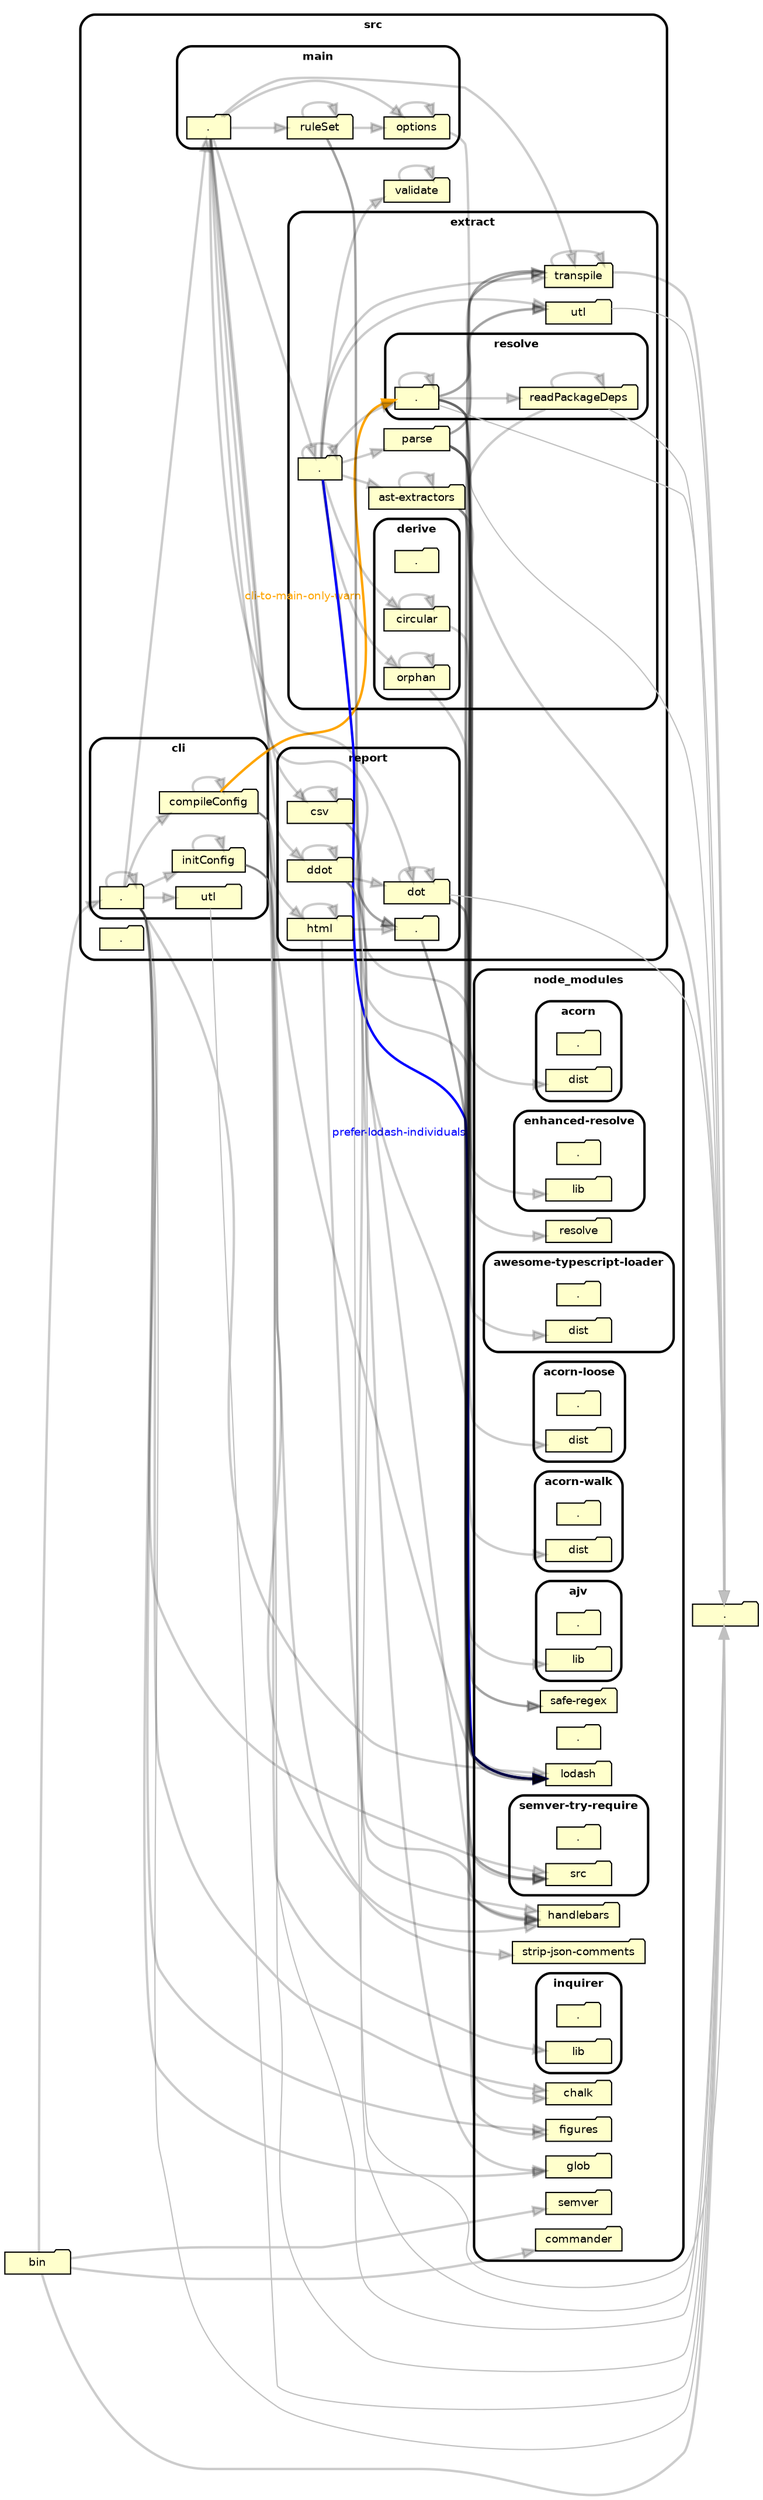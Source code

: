 strict digraph "dependency-cruiser output"{
    ordering=out
    rankdir=LR
    splines=true
    overlap=true
    nodesep=0.16
    ranksep=0.18
    fontname="Helvetica-bold"
    fontsize=9
    style="rounded,bold,filled"
    fillcolor="#ffffff"
    compound=true
    node [shape=folder style="rounded, filled" fillcolor="#ffffcc" height=0.2 fontname=Helvetica fontsize=9]
    edge [color="#00000033" penwidth=2.0 arrowhead=normal fontname=Helvetica fontsize=9]

    "." [label="." ]
    "bin" [label="bin" ]
    subgraph "cluster_node_modules" {label="node_modules" "node_modules" [label="." width="0.5"] subgraph "cluster_node_modules/acorn-loose" {label="acorn-loose" "node_modules/acorn-loose" [label="." width="0.5"] "node_modules/acorn-loose/dist" [label="dist" shape="folder" ] } }
    subgraph "cluster_node_modules" {label="node_modules" "node_modules" [label="." width="0.5"] subgraph "cluster_node_modules/acorn-walk" {label="acorn-walk" "node_modules/acorn-walk" [label="." width="0.5"] "node_modules/acorn-walk/dist" [label="dist" shape="folder" ] } }
    subgraph "cluster_node_modules" {label="node_modules" "node_modules" [label="." width="0.5"] subgraph "cluster_node_modules/acorn" {label="acorn" "node_modules/acorn" [label="." width="0.5"] "node_modules/acorn/dist" [label="dist" shape="folder" ] } }
    subgraph "cluster_node_modules" {label="node_modules" "node_modules" [label="." width="0.5"] subgraph "cluster_node_modules/ajv" {label="ajv" "node_modules/ajv" [label="." width="0.5"] "node_modules/ajv/lib" [label="lib" shape="folder" ] } }
    subgraph "cluster_node_modules" {label="node_modules" "node_modules" [label="." width="0.5"] subgraph "cluster_node_modules/awesome-typescript-loader" {label="awesome-typescript-loader" "node_modules/awesome-typescript-loader" [label="." width="0.5"] "node_modules/awesome-typescript-loader/dist" [label="dist" shape="folder" ] } }
    subgraph "cluster_node_modules" {label="node_modules" "node_modules" [label="." width="0.5"] "node_modules/chalk" [label="chalk" shape="folder" ] }
    subgraph "cluster_node_modules" {label="node_modules" "node_modules" [label="." width="0.5"] "node_modules/commander" [label="commander" shape="folder" ] }
    subgraph "cluster_node_modules" {label="node_modules" "node_modules" [label="." width="0.5"] subgraph "cluster_node_modules/enhanced-resolve" {label="enhanced-resolve" "node_modules/enhanced-resolve" [label="." width="0.5"] "node_modules/enhanced-resolve/lib" [label="lib" shape="folder" ] } }
    subgraph "cluster_node_modules" {label="node_modules" "node_modules" [label="." width="0.5"] "node_modules/figures" [label="figures" shape="folder" ] }
    subgraph "cluster_node_modules" {label="node_modules" "node_modules" [label="." width="0.5"] "node_modules/glob" [label="glob" shape="folder" ] }
    subgraph "cluster_node_modules" {label="node_modules" "node_modules" [label="." width="0.5"] "node_modules/handlebars" [label="handlebars" shape="folder" ] }
    subgraph "cluster_node_modules" {label="node_modules" "node_modules" [label="." width="0.5"] subgraph "cluster_node_modules/inquirer" {label="inquirer" "node_modules/inquirer" [label="." width="0.5"] "node_modules/inquirer/lib" [label="lib" shape="folder" ] } }
    subgraph "cluster_node_modules" {label="node_modules" "node_modules" [label="." width="0.5"] "node_modules/lodash" [label="lodash" shape="folder" ] }
    subgraph "cluster_node_modules" {label="node_modules" "node_modules" [label="." width="0.5"] "node_modules/resolve" [label="resolve" shape="folder" ] }
    subgraph "cluster_node_modules" {label="node_modules" "node_modules" [label="." width="0.5"] "node_modules/safe-regex" [label="safe-regex" shape="folder" ] }
    subgraph "cluster_node_modules" {label="node_modules" "node_modules" [label="." width="0.5"] "node_modules/semver" [label="semver" shape="folder" ] }
    subgraph "cluster_node_modules" {label="node_modules" "node_modules" [label="." width="0.5"] subgraph "cluster_node_modules/semver-try-require" {label="semver-try-require" "node_modules/semver-try-require" [label="." width="0.5"] "node_modules/semver-try-require/src" [label="src" shape="folder" ] } }
    subgraph "cluster_node_modules" {label="node_modules" "node_modules" [label="." width="0.5"] "node_modules/strip-json-comments" [label="strip-json-comments" shape="folder" ] }
    subgraph "cluster_src" {label="src" "src" [label="." width="0.5"] "src/cli" [label="cli" ] }
    subgraph "cluster_src" {label="src" "src" [label="." width="0.5"] subgraph "cluster_src/cli" {label="cli" "src/cli" [label="." width="0.5"] "src/cli/compileConfig" [label="compileConfig" ] } }
    subgraph "cluster_src" {label="src" "src" [label="." width="0.5"] subgraph "cluster_src/cli" {label="cli" "src/cli" [label="." width="0.5"] "src/cli/initConfig" [label="initConfig" ] } }
    subgraph "cluster_src" {label="src" "src" [label="." width="0.5"] subgraph "cluster_src/cli" {label="cli" "src/cli" [label="." width="0.5"] "src/cli/utl" [label="utl" ] } }
    subgraph "cluster_src" {label="src" "src" [label="." width="0.5"] "src/extract" [label="extract" ] }
    subgraph "cluster_src" {label="src" "src" [label="." width="0.5"] subgraph "cluster_src/extract" {label="extract" "src/extract" [label="." width="0.5"] "src/extract/ast-extractors" [label="ast-extractors" ] } }
    subgraph "cluster_src" {label="src" "src" [label="." width="0.5"] subgraph "cluster_src/extract" {label="extract" "src/extract" [label="." width="0.5"] subgraph "cluster_src/extract/derive" {label="derive" "src/extract/derive" [label="." width="0.5"] "src/extract/derive/circular" [label="circular" ] } } }
    subgraph "cluster_src" {label="src" "src" [label="." width="0.5"] subgraph "cluster_src/extract" {label="extract" "src/extract" [label="." width="0.5"] subgraph "cluster_src/extract/derive" {label="derive" "src/extract/derive" [label="." width="0.5"] "src/extract/derive/orphan" [label="orphan" ] } } }
    subgraph "cluster_src" {label="src" "src" [label="." width="0.5"] subgraph "cluster_src/extract" {label="extract" "src/extract" [label="." width="0.5"] "src/extract/parse" [label="parse" ] } }
    subgraph "cluster_src" {label="src" "src" [label="." width="0.5"] subgraph "cluster_src/extract" {label="extract" "src/extract" [label="." width="0.5"] "src/extract/resolve" [label="resolve" ] } }
    subgraph "cluster_src" {label="src" "src" [label="." width="0.5"] subgraph "cluster_src/extract" {label="extract" "src/extract" [label="." width="0.5"] subgraph "cluster_src/extract/resolve" {label="resolve" "src/extract/resolve" [label="." width="0.5"] "src/extract/resolve/readPackageDeps" [label="readPackageDeps" ] } } }
    subgraph "cluster_src" {label="src" "src" [label="." width="0.5"] subgraph "cluster_src/extract" {label="extract" "src/extract" [label="." width="0.5"] "src/extract/transpile" [label="transpile" ] } }
    subgraph "cluster_src" {label="src" "src" [label="." width="0.5"] subgraph "cluster_src/extract" {label="extract" "src/extract" [label="." width="0.5"] "src/extract/utl" [label="utl" ] } }
    subgraph "cluster_src" {label="src" "src" [label="." width="0.5"] "src/main" [label="main" ] }
    subgraph "cluster_src" {label="src" "src" [label="." width="0.5"] subgraph "cluster_src/main" {label="main" "src/main" [label="." width="0.5"] "src/main/options" [label="options" ] } }
    subgraph "cluster_src" {label="src" "src" [label="." width="0.5"] subgraph "cluster_src/main" {label="main" "src/main" [label="." width="0.5"] "src/main/ruleSet" [label="ruleSet" ] } }
    subgraph "cluster_src" {label="src" "src" [label="." width="0.5"] "src/report" [label="report" ] }
    subgraph "cluster_src" {label="src" "src" [label="." width="0.5"] subgraph "cluster_src/report" {label="report" "src/report" [label="." width="0.5"] "src/report/csv" [label="csv" ] } }
    subgraph "cluster_src" {label="src" "src" [label="." width="0.5"] subgraph "cluster_src/report" {label="report" "src/report" [label="." width="0.5"] "src/report/ddot" [label="ddot" ] } }
    subgraph "cluster_src" {label="src" "src" [label="." width="0.5"] subgraph "cluster_src/report" {label="report" "src/report" [label="." width="0.5"] "src/report/dot" [label="dot" ] } }
    subgraph "cluster_src" {label="src" "src" [label="." width="0.5"] subgraph "cluster_src/report" {label="report" "src/report" [label="." width="0.5"] "src/report/html" [label="html" ] } }
    subgraph "cluster_src" {label="src" "src" [label="." width="0.5"] "src/validate" [label="validate" ] }

    "bin" -> "."
    "bin" -> "src/cli"
    "bin" -> "node_modules/commander"
    "bin" -> "node_modules/semver"
    "src/cli" -> "src/main"
    "src/cli" -> "src/cli"
    "src/cli" -> "src/cli/initConfig"
    "src/cli" -> "src/cli/utl"
    "src/cli" -> "node_modules/glob"
    "src/cli" -> "node_modules/lodash"
    "src/cli" -> "node_modules/chalk"
    "src/cli" -> "node_modules/figures"
    "src/cli" -> "src/cli/compileConfig"
    "src/cli" -> "." [color="grey" penwidth=1.0]
    "src/cli" -> "node_modules/semver-try-require/src"
    "src/cli/compileConfig" -> "src/extract/resolve" [color="orange" penwidth="2.0" tooltip="cli-to-main-only-warn" fontcolor="orange" xlabel="cli-to-main-only-warn"]
    "src/cli/compileConfig" -> "src/cli/compileConfig"
    "src/cli/compileConfig" -> "." [color="grey" penwidth=1.0]
    "src/cli/compileConfig" -> "node_modules/lodash"
    "src/cli/compileConfig" -> "node_modules/strip-json-comments"
    "src/cli/initConfig" -> "src/cli/initConfig"
    "src/cli/initConfig" -> "." [color="grey" penwidth=1.0]
    "src/cli/initConfig" -> "node_modules/handlebars"
    "src/cli/initConfig" -> "node_modules/inquirer/lib"
    "src/cli/utl" -> "." [color="grey" penwidth=1.0]
    "src/extract" -> "src/extract"
    "src/extract" -> "src/extract/derive/circular"
    "src/extract" -> "src/extract/derive/orphan"
    "src/extract" -> "src/extract/utl"
    "src/extract" -> "node_modules/lodash" [color="blue" penwidth="2.0" tooltip="prefer-lodash-individuals" fontcolor="blue" xlabel="prefer-lodash-individuals"]
    "src/extract" -> "src/validate"
    "src/extract" -> "src/extract/ast-extractors"
    "src/extract" -> "src/extract/parse"
    "src/extract" -> "src/extract/resolve"
    "src/extract" -> "." [color="grey" penwidth=1.0]
    "src/extract" -> "src/extract/transpile"
    "src/extract" -> "node_modules/glob"
    "src/extract/ast-extractors" -> "src/extract/ast-extractors"
    "src/extract/ast-extractors" -> "node_modules/acorn-walk/dist"
    "src/extract/ast-extractors" -> "."
    "src/extract/ast-extractors" -> "node_modules/semver-try-require/src"
    "src/extract/derive/circular" -> "src/extract/derive/circular"
    "src/extract/derive/circular" -> "node_modules/lodash"
    "src/extract/derive/orphan" -> "src/extract/derive/orphan"
    "src/extract/derive/orphan" -> "node_modules/lodash"
    "src/extract/parse" -> "src/extract/transpile"
    "src/extract/parse" -> "src/extract/utl"
    "src/extract/parse" -> "node_modules/acorn/dist"
    "src/extract/parse" -> "node_modules/acorn-loose/dist"
    "src/extract/parse" -> "." [color="grey" penwidth=1.0]
    "src/extract/parse" -> "node_modules/lodash"
    "src/extract/parse" -> "node_modules/semver-try-require/src"
    "src/extract/resolve" -> "src/extract/utl"
    "src/extract/resolve" -> "src/extract/resolve"
    "src/extract/resolve" -> "." [color="grey" penwidth=1.0]
    "src/extract/resolve" -> "src/extract/resolve/readPackageDeps"
    "src/extract/resolve" -> "node_modules/lodash"
    "src/extract/resolve" -> "node_modules/resolve"
    "src/extract/resolve" -> "node_modules/enhanced-resolve/lib"
    "src/extract/resolve" -> "src/extract/transpile"
    "src/extract/resolve" -> "node_modules/awesome-typescript-loader/dist"
    "src/extract/resolve/readPackageDeps" -> "src/extract/resolve/readPackageDeps"
    "src/extract/resolve/readPackageDeps" -> "." [color="grey" penwidth=1.0]
    "src/extract/resolve/readPackageDeps" -> "node_modules/lodash"
    "src/extract/transpile" -> "src/extract/transpile"
    "src/extract/transpile" -> "."
    "src/extract/transpile" -> "node_modules/semver-try-require/src"
    "src/extract/transpile" -> "node_modules/lodash"
    "src/extract/utl" -> "." [color="grey" penwidth=1.0]
    "src/main" -> "src/extract"
    "src/main" -> "src/extract/transpile"
    "src/main" -> "src/report/csv"
    "src/main" -> "src/report/ddot"
    "src/main" -> "src/report/dot"
    "src/main" -> "src/report"
    "src/main" -> "src/report/html"
    "src/main" -> "src/main/options"
    "src/main" -> "src/main/ruleSet"
    "src/main/options" -> "src/main/options"
    "src/main/options" -> "node_modules/safe-regex"
    "src/main/ruleSet" -> "src/main/options"
    "src/main/ruleSet" -> "src/main/ruleSet"
    "src/main/ruleSet" -> "node_modules/ajv/lib"
    "src/main/ruleSet" -> "node_modules/safe-regex"
    "src/report" -> "node_modules/chalk"
    "src/report" -> "node_modules/figures"
    "src/report/csv" -> "src/report"
    "src/report/csv" -> "src/report/csv"
    "src/report/csv" -> "node_modules/handlebars"
    "src/report/ddot" -> "src/report/dot"
    "src/report/ddot" -> "src/report/ddot"
    "src/report/ddot" -> "node_modules/handlebars"
    "src/report/ddot" -> "node_modules/lodash"
    "src/report/ddot" -> "." [color="grey" penwidth=1.0]
    "src/report/dot" -> "src/report/dot"
    "src/report/dot" -> "node_modules/lodash"
    "src/report/dot" -> "node_modules/handlebars"
    "src/report/dot" -> "." [color="grey" penwidth=1.0]
    "src/report/html" -> "src/report"
    "src/report/html" -> "src/report/html"
    "src/report/html" -> "node_modules/handlebars"
    "src/validate" -> "src/validate"
}
